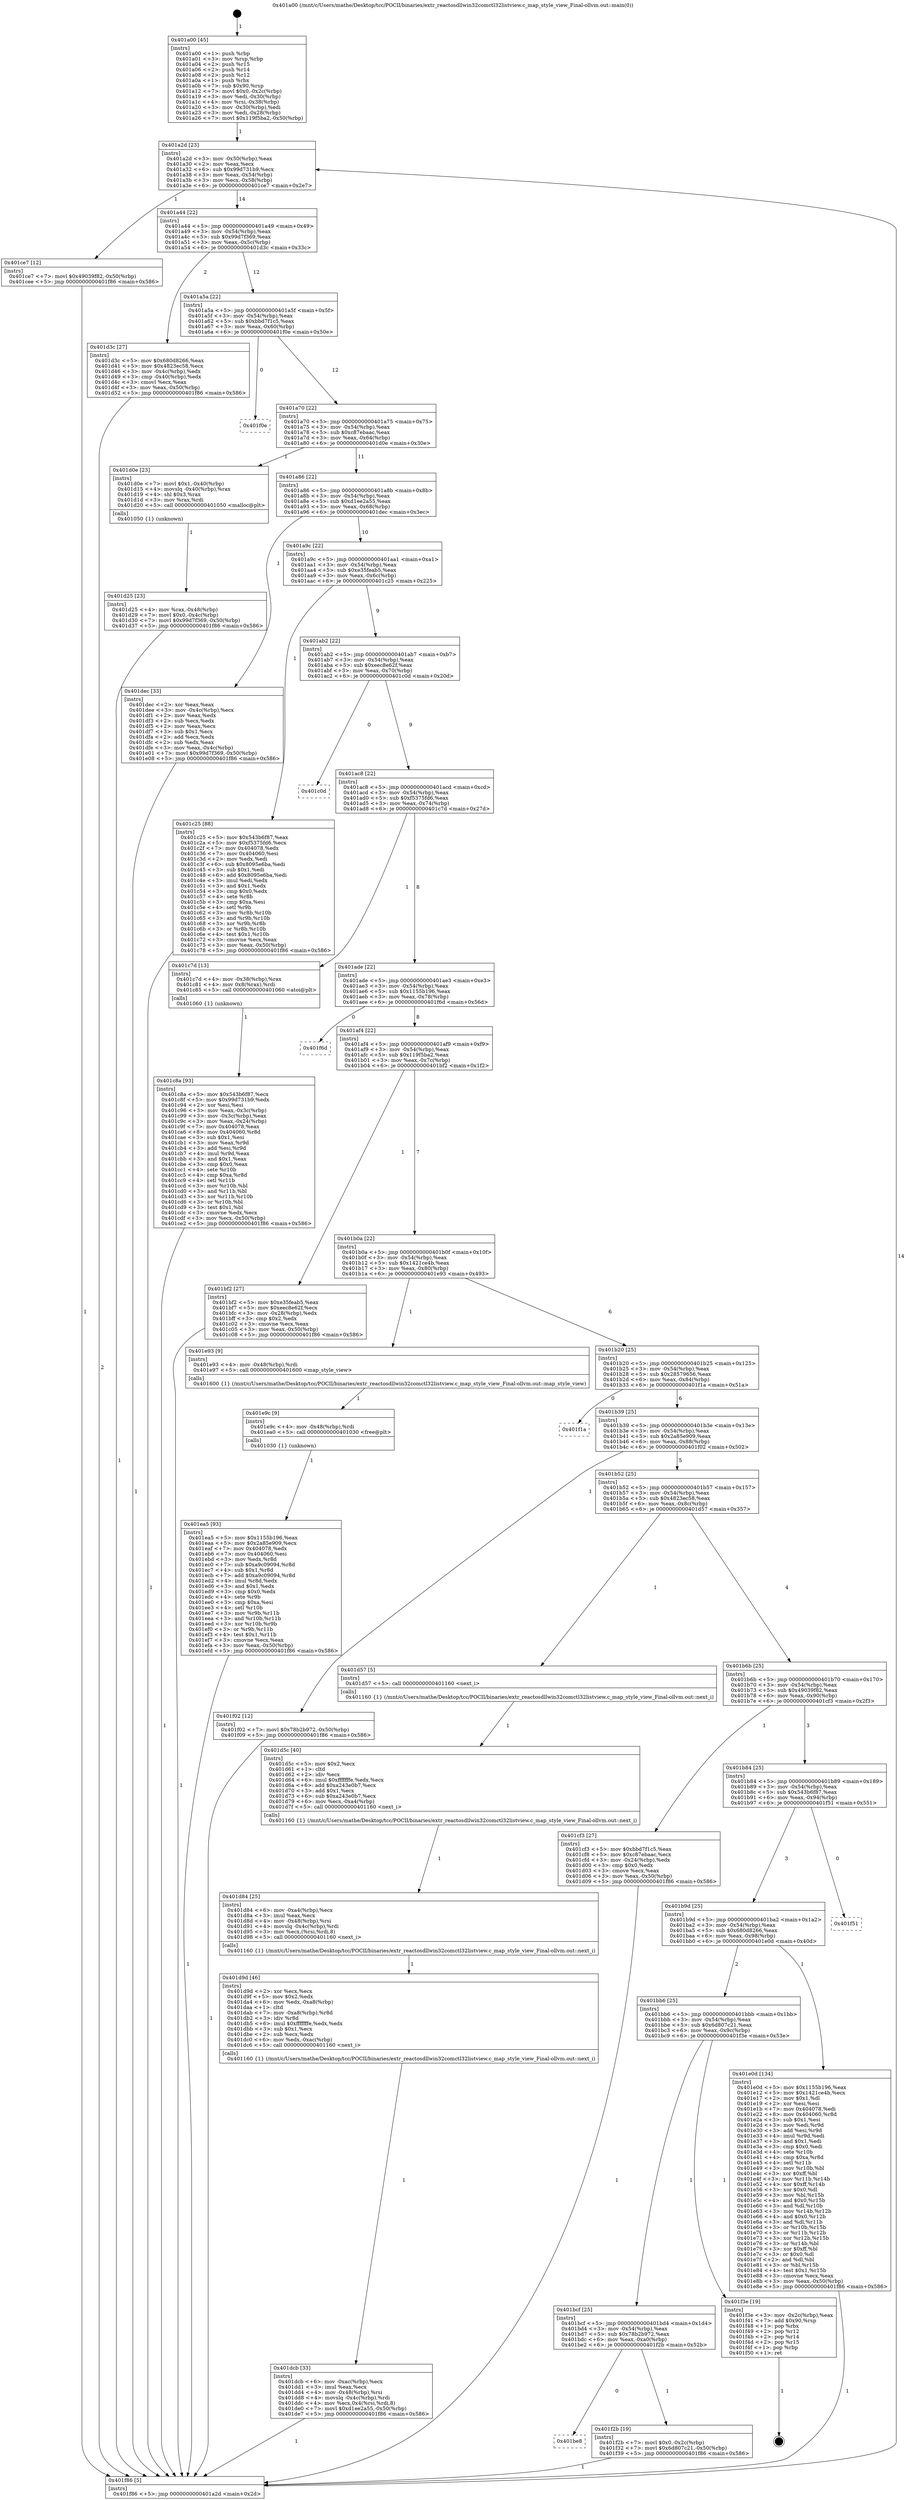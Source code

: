 digraph "0x401a00" {
  label = "0x401a00 (/mnt/c/Users/mathe/Desktop/tcc/POCII/binaries/extr_reactosdllwin32comctl32listview.c_map_style_view_Final-ollvm.out::main(0))"
  labelloc = "t"
  node[shape=record]

  Entry [label="",width=0.3,height=0.3,shape=circle,fillcolor=black,style=filled]
  "0x401a2d" [label="{
     0x401a2d [23]\l
     | [instrs]\l
     &nbsp;&nbsp;0x401a2d \<+3\>: mov -0x50(%rbp),%eax\l
     &nbsp;&nbsp;0x401a30 \<+2\>: mov %eax,%ecx\l
     &nbsp;&nbsp;0x401a32 \<+6\>: sub $0x99d731b9,%ecx\l
     &nbsp;&nbsp;0x401a38 \<+3\>: mov %eax,-0x54(%rbp)\l
     &nbsp;&nbsp;0x401a3b \<+3\>: mov %ecx,-0x58(%rbp)\l
     &nbsp;&nbsp;0x401a3e \<+6\>: je 0000000000401ce7 \<main+0x2e7\>\l
  }"]
  "0x401ce7" [label="{
     0x401ce7 [12]\l
     | [instrs]\l
     &nbsp;&nbsp;0x401ce7 \<+7\>: movl $0x49039f82,-0x50(%rbp)\l
     &nbsp;&nbsp;0x401cee \<+5\>: jmp 0000000000401f86 \<main+0x586\>\l
  }"]
  "0x401a44" [label="{
     0x401a44 [22]\l
     | [instrs]\l
     &nbsp;&nbsp;0x401a44 \<+5\>: jmp 0000000000401a49 \<main+0x49\>\l
     &nbsp;&nbsp;0x401a49 \<+3\>: mov -0x54(%rbp),%eax\l
     &nbsp;&nbsp;0x401a4c \<+5\>: sub $0x99d7f369,%eax\l
     &nbsp;&nbsp;0x401a51 \<+3\>: mov %eax,-0x5c(%rbp)\l
     &nbsp;&nbsp;0x401a54 \<+6\>: je 0000000000401d3c \<main+0x33c\>\l
  }"]
  Exit [label="",width=0.3,height=0.3,shape=circle,fillcolor=black,style=filled,peripheries=2]
  "0x401d3c" [label="{
     0x401d3c [27]\l
     | [instrs]\l
     &nbsp;&nbsp;0x401d3c \<+5\>: mov $0x680d8266,%eax\l
     &nbsp;&nbsp;0x401d41 \<+5\>: mov $0x4823ec58,%ecx\l
     &nbsp;&nbsp;0x401d46 \<+3\>: mov -0x4c(%rbp),%edx\l
     &nbsp;&nbsp;0x401d49 \<+3\>: cmp -0x40(%rbp),%edx\l
     &nbsp;&nbsp;0x401d4c \<+3\>: cmovl %ecx,%eax\l
     &nbsp;&nbsp;0x401d4f \<+3\>: mov %eax,-0x50(%rbp)\l
     &nbsp;&nbsp;0x401d52 \<+5\>: jmp 0000000000401f86 \<main+0x586\>\l
  }"]
  "0x401a5a" [label="{
     0x401a5a [22]\l
     | [instrs]\l
     &nbsp;&nbsp;0x401a5a \<+5\>: jmp 0000000000401a5f \<main+0x5f\>\l
     &nbsp;&nbsp;0x401a5f \<+3\>: mov -0x54(%rbp),%eax\l
     &nbsp;&nbsp;0x401a62 \<+5\>: sub $0xbbd7f1c5,%eax\l
     &nbsp;&nbsp;0x401a67 \<+3\>: mov %eax,-0x60(%rbp)\l
     &nbsp;&nbsp;0x401a6a \<+6\>: je 0000000000401f0e \<main+0x50e\>\l
  }"]
  "0x401be8" [label="{
     0x401be8\l
  }", style=dashed]
  "0x401f0e" [label="{
     0x401f0e\l
  }", style=dashed]
  "0x401a70" [label="{
     0x401a70 [22]\l
     | [instrs]\l
     &nbsp;&nbsp;0x401a70 \<+5\>: jmp 0000000000401a75 \<main+0x75\>\l
     &nbsp;&nbsp;0x401a75 \<+3\>: mov -0x54(%rbp),%eax\l
     &nbsp;&nbsp;0x401a78 \<+5\>: sub $0xc87ebaac,%eax\l
     &nbsp;&nbsp;0x401a7d \<+3\>: mov %eax,-0x64(%rbp)\l
     &nbsp;&nbsp;0x401a80 \<+6\>: je 0000000000401d0e \<main+0x30e\>\l
  }"]
  "0x401f2b" [label="{
     0x401f2b [19]\l
     | [instrs]\l
     &nbsp;&nbsp;0x401f2b \<+7\>: movl $0x0,-0x2c(%rbp)\l
     &nbsp;&nbsp;0x401f32 \<+7\>: movl $0x6d807c21,-0x50(%rbp)\l
     &nbsp;&nbsp;0x401f39 \<+5\>: jmp 0000000000401f86 \<main+0x586\>\l
  }"]
  "0x401d0e" [label="{
     0x401d0e [23]\l
     | [instrs]\l
     &nbsp;&nbsp;0x401d0e \<+7\>: movl $0x1,-0x40(%rbp)\l
     &nbsp;&nbsp;0x401d15 \<+4\>: movslq -0x40(%rbp),%rax\l
     &nbsp;&nbsp;0x401d19 \<+4\>: shl $0x3,%rax\l
     &nbsp;&nbsp;0x401d1d \<+3\>: mov %rax,%rdi\l
     &nbsp;&nbsp;0x401d20 \<+5\>: call 0000000000401050 \<malloc@plt\>\l
     | [calls]\l
     &nbsp;&nbsp;0x401050 \{1\} (unknown)\l
  }"]
  "0x401a86" [label="{
     0x401a86 [22]\l
     | [instrs]\l
     &nbsp;&nbsp;0x401a86 \<+5\>: jmp 0000000000401a8b \<main+0x8b\>\l
     &nbsp;&nbsp;0x401a8b \<+3\>: mov -0x54(%rbp),%eax\l
     &nbsp;&nbsp;0x401a8e \<+5\>: sub $0xd1ee2a55,%eax\l
     &nbsp;&nbsp;0x401a93 \<+3\>: mov %eax,-0x68(%rbp)\l
     &nbsp;&nbsp;0x401a96 \<+6\>: je 0000000000401dec \<main+0x3ec\>\l
  }"]
  "0x401bcf" [label="{
     0x401bcf [25]\l
     | [instrs]\l
     &nbsp;&nbsp;0x401bcf \<+5\>: jmp 0000000000401bd4 \<main+0x1d4\>\l
     &nbsp;&nbsp;0x401bd4 \<+3\>: mov -0x54(%rbp),%eax\l
     &nbsp;&nbsp;0x401bd7 \<+5\>: sub $0x78b2b972,%eax\l
     &nbsp;&nbsp;0x401bdc \<+6\>: mov %eax,-0xa0(%rbp)\l
     &nbsp;&nbsp;0x401be2 \<+6\>: je 0000000000401f2b \<main+0x52b\>\l
  }"]
  "0x401dec" [label="{
     0x401dec [33]\l
     | [instrs]\l
     &nbsp;&nbsp;0x401dec \<+2\>: xor %eax,%eax\l
     &nbsp;&nbsp;0x401dee \<+3\>: mov -0x4c(%rbp),%ecx\l
     &nbsp;&nbsp;0x401df1 \<+2\>: mov %eax,%edx\l
     &nbsp;&nbsp;0x401df3 \<+2\>: sub %ecx,%edx\l
     &nbsp;&nbsp;0x401df5 \<+2\>: mov %eax,%ecx\l
     &nbsp;&nbsp;0x401df7 \<+3\>: sub $0x1,%ecx\l
     &nbsp;&nbsp;0x401dfa \<+2\>: add %ecx,%edx\l
     &nbsp;&nbsp;0x401dfc \<+2\>: sub %edx,%eax\l
     &nbsp;&nbsp;0x401dfe \<+3\>: mov %eax,-0x4c(%rbp)\l
     &nbsp;&nbsp;0x401e01 \<+7\>: movl $0x99d7f369,-0x50(%rbp)\l
     &nbsp;&nbsp;0x401e08 \<+5\>: jmp 0000000000401f86 \<main+0x586\>\l
  }"]
  "0x401a9c" [label="{
     0x401a9c [22]\l
     | [instrs]\l
     &nbsp;&nbsp;0x401a9c \<+5\>: jmp 0000000000401aa1 \<main+0xa1\>\l
     &nbsp;&nbsp;0x401aa1 \<+3\>: mov -0x54(%rbp),%eax\l
     &nbsp;&nbsp;0x401aa4 \<+5\>: sub $0xe35feab5,%eax\l
     &nbsp;&nbsp;0x401aa9 \<+3\>: mov %eax,-0x6c(%rbp)\l
     &nbsp;&nbsp;0x401aac \<+6\>: je 0000000000401c25 \<main+0x225\>\l
  }"]
  "0x401f3e" [label="{
     0x401f3e [19]\l
     | [instrs]\l
     &nbsp;&nbsp;0x401f3e \<+3\>: mov -0x2c(%rbp),%eax\l
     &nbsp;&nbsp;0x401f41 \<+7\>: add $0x90,%rsp\l
     &nbsp;&nbsp;0x401f48 \<+1\>: pop %rbx\l
     &nbsp;&nbsp;0x401f49 \<+2\>: pop %r12\l
     &nbsp;&nbsp;0x401f4b \<+2\>: pop %r14\l
     &nbsp;&nbsp;0x401f4d \<+2\>: pop %r15\l
     &nbsp;&nbsp;0x401f4f \<+1\>: pop %rbp\l
     &nbsp;&nbsp;0x401f50 \<+1\>: ret\l
  }"]
  "0x401c25" [label="{
     0x401c25 [88]\l
     | [instrs]\l
     &nbsp;&nbsp;0x401c25 \<+5\>: mov $0x543b6f87,%eax\l
     &nbsp;&nbsp;0x401c2a \<+5\>: mov $0xf5375fd6,%ecx\l
     &nbsp;&nbsp;0x401c2f \<+7\>: mov 0x404078,%edx\l
     &nbsp;&nbsp;0x401c36 \<+7\>: mov 0x404060,%esi\l
     &nbsp;&nbsp;0x401c3d \<+2\>: mov %edx,%edi\l
     &nbsp;&nbsp;0x401c3f \<+6\>: sub $0x8095e6ba,%edi\l
     &nbsp;&nbsp;0x401c45 \<+3\>: sub $0x1,%edi\l
     &nbsp;&nbsp;0x401c48 \<+6\>: add $0x8095e6ba,%edi\l
     &nbsp;&nbsp;0x401c4e \<+3\>: imul %edi,%edx\l
     &nbsp;&nbsp;0x401c51 \<+3\>: and $0x1,%edx\l
     &nbsp;&nbsp;0x401c54 \<+3\>: cmp $0x0,%edx\l
     &nbsp;&nbsp;0x401c57 \<+4\>: sete %r8b\l
     &nbsp;&nbsp;0x401c5b \<+3\>: cmp $0xa,%esi\l
     &nbsp;&nbsp;0x401c5e \<+4\>: setl %r9b\l
     &nbsp;&nbsp;0x401c62 \<+3\>: mov %r8b,%r10b\l
     &nbsp;&nbsp;0x401c65 \<+3\>: and %r9b,%r10b\l
     &nbsp;&nbsp;0x401c68 \<+3\>: xor %r9b,%r8b\l
     &nbsp;&nbsp;0x401c6b \<+3\>: or %r8b,%r10b\l
     &nbsp;&nbsp;0x401c6e \<+4\>: test $0x1,%r10b\l
     &nbsp;&nbsp;0x401c72 \<+3\>: cmovne %ecx,%eax\l
     &nbsp;&nbsp;0x401c75 \<+3\>: mov %eax,-0x50(%rbp)\l
     &nbsp;&nbsp;0x401c78 \<+5\>: jmp 0000000000401f86 \<main+0x586\>\l
  }"]
  "0x401ab2" [label="{
     0x401ab2 [22]\l
     | [instrs]\l
     &nbsp;&nbsp;0x401ab2 \<+5\>: jmp 0000000000401ab7 \<main+0xb7\>\l
     &nbsp;&nbsp;0x401ab7 \<+3\>: mov -0x54(%rbp),%eax\l
     &nbsp;&nbsp;0x401aba \<+5\>: sub $0xeec8e62f,%eax\l
     &nbsp;&nbsp;0x401abf \<+3\>: mov %eax,-0x70(%rbp)\l
     &nbsp;&nbsp;0x401ac2 \<+6\>: je 0000000000401c0d \<main+0x20d\>\l
  }"]
  "0x401ea5" [label="{
     0x401ea5 [93]\l
     | [instrs]\l
     &nbsp;&nbsp;0x401ea5 \<+5\>: mov $0x1155b196,%eax\l
     &nbsp;&nbsp;0x401eaa \<+5\>: mov $0x2a85e909,%ecx\l
     &nbsp;&nbsp;0x401eaf \<+7\>: mov 0x404078,%edx\l
     &nbsp;&nbsp;0x401eb6 \<+7\>: mov 0x404060,%esi\l
     &nbsp;&nbsp;0x401ebd \<+3\>: mov %edx,%r8d\l
     &nbsp;&nbsp;0x401ec0 \<+7\>: sub $0xa9c09094,%r8d\l
     &nbsp;&nbsp;0x401ec7 \<+4\>: sub $0x1,%r8d\l
     &nbsp;&nbsp;0x401ecb \<+7\>: add $0xa9c09094,%r8d\l
     &nbsp;&nbsp;0x401ed2 \<+4\>: imul %r8d,%edx\l
     &nbsp;&nbsp;0x401ed6 \<+3\>: and $0x1,%edx\l
     &nbsp;&nbsp;0x401ed9 \<+3\>: cmp $0x0,%edx\l
     &nbsp;&nbsp;0x401edc \<+4\>: sete %r9b\l
     &nbsp;&nbsp;0x401ee0 \<+3\>: cmp $0xa,%esi\l
     &nbsp;&nbsp;0x401ee3 \<+4\>: setl %r10b\l
     &nbsp;&nbsp;0x401ee7 \<+3\>: mov %r9b,%r11b\l
     &nbsp;&nbsp;0x401eea \<+3\>: and %r10b,%r11b\l
     &nbsp;&nbsp;0x401eed \<+3\>: xor %r10b,%r9b\l
     &nbsp;&nbsp;0x401ef0 \<+3\>: or %r9b,%r11b\l
     &nbsp;&nbsp;0x401ef3 \<+4\>: test $0x1,%r11b\l
     &nbsp;&nbsp;0x401ef7 \<+3\>: cmovne %ecx,%eax\l
     &nbsp;&nbsp;0x401efa \<+3\>: mov %eax,-0x50(%rbp)\l
     &nbsp;&nbsp;0x401efd \<+5\>: jmp 0000000000401f86 \<main+0x586\>\l
  }"]
  "0x401c0d" [label="{
     0x401c0d\l
  }", style=dashed]
  "0x401ac8" [label="{
     0x401ac8 [22]\l
     | [instrs]\l
     &nbsp;&nbsp;0x401ac8 \<+5\>: jmp 0000000000401acd \<main+0xcd\>\l
     &nbsp;&nbsp;0x401acd \<+3\>: mov -0x54(%rbp),%eax\l
     &nbsp;&nbsp;0x401ad0 \<+5\>: sub $0xf5375fd6,%eax\l
     &nbsp;&nbsp;0x401ad5 \<+3\>: mov %eax,-0x74(%rbp)\l
     &nbsp;&nbsp;0x401ad8 \<+6\>: je 0000000000401c7d \<main+0x27d\>\l
  }"]
  "0x401e9c" [label="{
     0x401e9c [9]\l
     | [instrs]\l
     &nbsp;&nbsp;0x401e9c \<+4\>: mov -0x48(%rbp),%rdi\l
     &nbsp;&nbsp;0x401ea0 \<+5\>: call 0000000000401030 \<free@plt\>\l
     | [calls]\l
     &nbsp;&nbsp;0x401030 \{1\} (unknown)\l
  }"]
  "0x401c7d" [label="{
     0x401c7d [13]\l
     | [instrs]\l
     &nbsp;&nbsp;0x401c7d \<+4\>: mov -0x38(%rbp),%rax\l
     &nbsp;&nbsp;0x401c81 \<+4\>: mov 0x8(%rax),%rdi\l
     &nbsp;&nbsp;0x401c85 \<+5\>: call 0000000000401060 \<atoi@plt\>\l
     | [calls]\l
     &nbsp;&nbsp;0x401060 \{1\} (unknown)\l
  }"]
  "0x401ade" [label="{
     0x401ade [22]\l
     | [instrs]\l
     &nbsp;&nbsp;0x401ade \<+5\>: jmp 0000000000401ae3 \<main+0xe3\>\l
     &nbsp;&nbsp;0x401ae3 \<+3\>: mov -0x54(%rbp),%eax\l
     &nbsp;&nbsp;0x401ae6 \<+5\>: sub $0x1155b196,%eax\l
     &nbsp;&nbsp;0x401aeb \<+3\>: mov %eax,-0x78(%rbp)\l
     &nbsp;&nbsp;0x401aee \<+6\>: je 0000000000401f6d \<main+0x56d\>\l
  }"]
  "0x401bb6" [label="{
     0x401bb6 [25]\l
     | [instrs]\l
     &nbsp;&nbsp;0x401bb6 \<+5\>: jmp 0000000000401bbb \<main+0x1bb\>\l
     &nbsp;&nbsp;0x401bbb \<+3\>: mov -0x54(%rbp),%eax\l
     &nbsp;&nbsp;0x401bbe \<+5\>: sub $0x6d807c21,%eax\l
     &nbsp;&nbsp;0x401bc3 \<+6\>: mov %eax,-0x9c(%rbp)\l
     &nbsp;&nbsp;0x401bc9 \<+6\>: je 0000000000401f3e \<main+0x53e\>\l
  }"]
  "0x401f6d" [label="{
     0x401f6d\l
  }", style=dashed]
  "0x401af4" [label="{
     0x401af4 [22]\l
     | [instrs]\l
     &nbsp;&nbsp;0x401af4 \<+5\>: jmp 0000000000401af9 \<main+0xf9\>\l
     &nbsp;&nbsp;0x401af9 \<+3\>: mov -0x54(%rbp),%eax\l
     &nbsp;&nbsp;0x401afc \<+5\>: sub $0x119f5ba2,%eax\l
     &nbsp;&nbsp;0x401b01 \<+3\>: mov %eax,-0x7c(%rbp)\l
     &nbsp;&nbsp;0x401b04 \<+6\>: je 0000000000401bf2 \<main+0x1f2\>\l
  }"]
  "0x401e0d" [label="{
     0x401e0d [134]\l
     | [instrs]\l
     &nbsp;&nbsp;0x401e0d \<+5\>: mov $0x1155b196,%eax\l
     &nbsp;&nbsp;0x401e12 \<+5\>: mov $0x1421ce4b,%ecx\l
     &nbsp;&nbsp;0x401e17 \<+2\>: mov $0x1,%dl\l
     &nbsp;&nbsp;0x401e19 \<+2\>: xor %esi,%esi\l
     &nbsp;&nbsp;0x401e1b \<+7\>: mov 0x404078,%edi\l
     &nbsp;&nbsp;0x401e22 \<+8\>: mov 0x404060,%r8d\l
     &nbsp;&nbsp;0x401e2a \<+3\>: sub $0x1,%esi\l
     &nbsp;&nbsp;0x401e2d \<+3\>: mov %edi,%r9d\l
     &nbsp;&nbsp;0x401e30 \<+3\>: add %esi,%r9d\l
     &nbsp;&nbsp;0x401e33 \<+4\>: imul %r9d,%edi\l
     &nbsp;&nbsp;0x401e37 \<+3\>: and $0x1,%edi\l
     &nbsp;&nbsp;0x401e3a \<+3\>: cmp $0x0,%edi\l
     &nbsp;&nbsp;0x401e3d \<+4\>: sete %r10b\l
     &nbsp;&nbsp;0x401e41 \<+4\>: cmp $0xa,%r8d\l
     &nbsp;&nbsp;0x401e45 \<+4\>: setl %r11b\l
     &nbsp;&nbsp;0x401e49 \<+3\>: mov %r10b,%bl\l
     &nbsp;&nbsp;0x401e4c \<+3\>: xor $0xff,%bl\l
     &nbsp;&nbsp;0x401e4f \<+3\>: mov %r11b,%r14b\l
     &nbsp;&nbsp;0x401e52 \<+4\>: xor $0xff,%r14b\l
     &nbsp;&nbsp;0x401e56 \<+3\>: xor $0x0,%dl\l
     &nbsp;&nbsp;0x401e59 \<+3\>: mov %bl,%r15b\l
     &nbsp;&nbsp;0x401e5c \<+4\>: and $0x0,%r15b\l
     &nbsp;&nbsp;0x401e60 \<+3\>: and %dl,%r10b\l
     &nbsp;&nbsp;0x401e63 \<+3\>: mov %r14b,%r12b\l
     &nbsp;&nbsp;0x401e66 \<+4\>: and $0x0,%r12b\l
     &nbsp;&nbsp;0x401e6a \<+3\>: and %dl,%r11b\l
     &nbsp;&nbsp;0x401e6d \<+3\>: or %r10b,%r15b\l
     &nbsp;&nbsp;0x401e70 \<+3\>: or %r11b,%r12b\l
     &nbsp;&nbsp;0x401e73 \<+3\>: xor %r12b,%r15b\l
     &nbsp;&nbsp;0x401e76 \<+3\>: or %r14b,%bl\l
     &nbsp;&nbsp;0x401e79 \<+3\>: xor $0xff,%bl\l
     &nbsp;&nbsp;0x401e7c \<+3\>: or $0x0,%dl\l
     &nbsp;&nbsp;0x401e7f \<+2\>: and %dl,%bl\l
     &nbsp;&nbsp;0x401e81 \<+3\>: or %bl,%r15b\l
     &nbsp;&nbsp;0x401e84 \<+4\>: test $0x1,%r15b\l
     &nbsp;&nbsp;0x401e88 \<+3\>: cmovne %ecx,%eax\l
     &nbsp;&nbsp;0x401e8b \<+3\>: mov %eax,-0x50(%rbp)\l
     &nbsp;&nbsp;0x401e8e \<+5\>: jmp 0000000000401f86 \<main+0x586\>\l
  }"]
  "0x401bf2" [label="{
     0x401bf2 [27]\l
     | [instrs]\l
     &nbsp;&nbsp;0x401bf2 \<+5\>: mov $0xe35feab5,%eax\l
     &nbsp;&nbsp;0x401bf7 \<+5\>: mov $0xeec8e62f,%ecx\l
     &nbsp;&nbsp;0x401bfc \<+3\>: mov -0x28(%rbp),%edx\l
     &nbsp;&nbsp;0x401bff \<+3\>: cmp $0x2,%edx\l
     &nbsp;&nbsp;0x401c02 \<+3\>: cmovne %ecx,%eax\l
     &nbsp;&nbsp;0x401c05 \<+3\>: mov %eax,-0x50(%rbp)\l
     &nbsp;&nbsp;0x401c08 \<+5\>: jmp 0000000000401f86 \<main+0x586\>\l
  }"]
  "0x401b0a" [label="{
     0x401b0a [22]\l
     | [instrs]\l
     &nbsp;&nbsp;0x401b0a \<+5\>: jmp 0000000000401b0f \<main+0x10f\>\l
     &nbsp;&nbsp;0x401b0f \<+3\>: mov -0x54(%rbp),%eax\l
     &nbsp;&nbsp;0x401b12 \<+5\>: sub $0x1421ce4b,%eax\l
     &nbsp;&nbsp;0x401b17 \<+3\>: mov %eax,-0x80(%rbp)\l
     &nbsp;&nbsp;0x401b1a \<+6\>: je 0000000000401e93 \<main+0x493\>\l
  }"]
  "0x401f86" [label="{
     0x401f86 [5]\l
     | [instrs]\l
     &nbsp;&nbsp;0x401f86 \<+5\>: jmp 0000000000401a2d \<main+0x2d\>\l
  }"]
  "0x401a00" [label="{
     0x401a00 [45]\l
     | [instrs]\l
     &nbsp;&nbsp;0x401a00 \<+1\>: push %rbp\l
     &nbsp;&nbsp;0x401a01 \<+3\>: mov %rsp,%rbp\l
     &nbsp;&nbsp;0x401a04 \<+2\>: push %r15\l
     &nbsp;&nbsp;0x401a06 \<+2\>: push %r14\l
     &nbsp;&nbsp;0x401a08 \<+2\>: push %r12\l
     &nbsp;&nbsp;0x401a0a \<+1\>: push %rbx\l
     &nbsp;&nbsp;0x401a0b \<+7\>: sub $0x90,%rsp\l
     &nbsp;&nbsp;0x401a12 \<+7\>: movl $0x0,-0x2c(%rbp)\l
     &nbsp;&nbsp;0x401a19 \<+3\>: mov %edi,-0x30(%rbp)\l
     &nbsp;&nbsp;0x401a1c \<+4\>: mov %rsi,-0x38(%rbp)\l
     &nbsp;&nbsp;0x401a20 \<+3\>: mov -0x30(%rbp),%edi\l
     &nbsp;&nbsp;0x401a23 \<+3\>: mov %edi,-0x28(%rbp)\l
     &nbsp;&nbsp;0x401a26 \<+7\>: movl $0x119f5ba2,-0x50(%rbp)\l
  }"]
  "0x401c8a" [label="{
     0x401c8a [93]\l
     | [instrs]\l
     &nbsp;&nbsp;0x401c8a \<+5\>: mov $0x543b6f87,%ecx\l
     &nbsp;&nbsp;0x401c8f \<+5\>: mov $0x99d731b9,%edx\l
     &nbsp;&nbsp;0x401c94 \<+2\>: xor %esi,%esi\l
     &nbsp;&nbsp;0x401c96 \<+3\>: mov %eax,-0x3c(%rbp)\l
     &nbsp;&nbsp;0x401c99 \<+3\>: mov -0x3c(%rbp),%eax\l
     &nbsp;&nbsp;0x401c9c \<+3\>: mov %eax,-0x24(%rbp)\l
     &nbsp;&nbsp;0x401c9f \<+7\>: mov 0x404078,%eax\l
     &nbsp;&nbsp;0x401ca6 \<+8\>: mov 0x404060,%r8d\l
     &nbsp;&nbsp;0x401cae \<+3\>: sub $0x1,%esi\l
     &nbsp;&nbsp;0x401cb1 \<+3\>: mov %eax,%r9d\l
     &nbsp;&nbsp;0x401cb4 \<+3\>: add %esi,%r9d\l
     &nbsp;&nbsp;0x401cb7 \<+4\>: imul %r9d,%eax\l
     &nbsp;&nbsp;0x401cbb \<+3\>: and $0x1,%eax\l
     &nbsp;&nbsp;0x401cbe \<+3\>: cmp $0x0,%eax\l
     &nbsp;&nbsp;0x401cc1 \<+4\>: sete %r10b\l
     &nbsp;&nbsp;0x401cc5 \<+4\>: cmp $0xa,%r8d\l
     &nbsp;&nbsp;0x401cc9 \<+4\>: setl %r11b\l
     &nbsp;&nbsp;0x401ccd \<+3\>: mov %r10b,%bl\l
     &nbsp;&nbsp;0x401cd0 \<+3\>: and %r11b,%bl\l
     &nbsp;&nbsp;0x401cd3 \<+3\>: xor %r11b,%r10b\l
     &nbsp;&nbsp;0x401cd6 \<+3\>: or %r10b,%bl\l
     &nbsp;&nbsp;0x401cd9 \<+3\>: test $0x1,%bl\l
     &nbsp;&nbsp;0x401cdc \<+3\>: cmovne %edx,%ecx\l
     &nbsp;&nbsp;0x401cdf \<+3\>: mov %ecx,-0x50(%rbp)\l
     &nbsp;&nbsp;0x401ce2 \<+5\>: jmp 0000000000401f86 \<main+0x586\>\l
  }"]
  "0x401b9d" [label="{
     0x401b9d [25]\l
     | [instrs]\l
     &nbsp;&nbsp;0x401b9d \<+5\>: jmp 0000000000401ba2 \<main+0x1a2\>\l
     &nbsp;&nbsp;0x401ba2 \<+3\>: mov -0x54(%rbp),%eax\l
     &nbsp;&nbsp;0x401ba5 \<+5\>: sub $0x680d8266,%eax\l
     &nbsp;&nbsp;0x401baa \<+6\>: mov %eax,-0x98(%rbp)\l
     &nbsp;&nbsp;0x401bb0 \<+6\>: je 0000000000401e0d \<main+0x40d\>\l
  }"]
  "0x401e93" [label="{
     0x401e93 [9]\l
     | [instrs]\l
     &nbsp;&nbsp;0x401e93 \<+4\>: mov -0x48(%rbp),%rdi\l
     &nbsp;&nbsp;0x401e97 \<+5\>: call 0000000000401600 \<map_style_view\>\l
     | [calls]\l
     &nbsp;&nbsp;0x401600 \{1\} (/mnt/c/Users/mathe/Desktop/tcc/POCII/binaries/extr_reactosdllwin32comctl32listview.c_map_style_view_Final-ollvm.out::map_style_view)\l
  }"]
  "0x401b20" [label="{
     0x401b20 [25]\l
     | [instrs]\l
     &nbsp;&nbsp;0x401b20 \<+5\>: jmp 0000000000401b25 \<main+0x125\>\l
     &nbsp;&nbsp;0x401b25 \<+3\>: mov -0x54(%rbp),%eax\l
     &nbsp;&nbsp;0x401b28 \<+5\>: sub $0x28579656,%eax\l
     &nbsp;&nbsp;0x401b2d \<+6\>: mov %eax,-0x84(%rbp)\l
     &nbsp;&nbsp;0x401b33 \<+6\>: je 0000000000401f1a \<main+0x51a\>\l
  }"]
  "0x401f51" [label="{
     0x401f51\l
  }", style=dashed]
  "0x401f1a" [label="{
     0x401f1a\l
  }", style=dashed]
  "0x401b39" [label="{
     0x401b39 [25]\l
     | [instrs]\l
     &nbsp;&nbsp;0x401b39 \<+5\>: jmp 0000000000401b3e \<main+0x13e\>\l
     &nbsp;&nbsp;0x401b3e \<+3\>: mov -0x54(%rbp),%eax\l
     &nbsp;&nbsp;0x401b41 \<+5\>: sub $0x2a85e909,%eax\l
     &nbsp;&nbsp;0x401b46 \<+6\>: mov %eax,-0x88(%rbp)\l
     &nbsp;&nbsp;0x401b4c \<+6\>: je 0000000000401f02 \<main+0x502\>\l
  }"]
  "0x401dcb" [label="{
     0x401dcb [33]\l
     | [instrs]\l
     &nbsp;&nbsp;0x401dcb \<+6\>: mov -0xac(%rbp),%ecx\l
     &nbsp;&nbsp;0x401dd1 \<+3\>: imul %eax,%ecx\l
     &nbsp;&nbsp;0x401dd4 \<+4\>: mov -0x48(%rbp),%rsi\l
     &nbsp;&nbsp;0x401dd8 \<+4\>: movslq -0x4c(%rbp),%rdi\l
     &nbsp;&nbsp;0x401ddc \<+4\>: mov %ecx,0x4(%rsi,%rdi,8)\l
     &nbsp;&nbsp;0x401de0 \<+7\>: movl $0xd1ee2a55,-0x50(%rbp)\l
     &nbsp;&nbsp;0x401de7 \<+5\>: jmp 0000000000401f86 \<main+0x586\>\l
  }"]
  "0x401f02" [label="{
     0x401f02 [12]\l
     | [instrs]\l
     &nbsp;&nbsp;0x401f02 \<+7\>: movl $0x78b2b972,-0x50(%rbp)\l
     &nbsp;&nbsp;0x401f09 \<+5\>: jmp 0000000000401f86 \<main+0x586\>\l
  }"]
  "0x401b52" [label="{
     0x401b52 [25]\l
     | [instrs]\l
     &nbsp;&nbsp;0x401b52 \<+5\>: jmp 0000000000401b57 \<main+0x157\>\l
     &nbsp;&nbsp;0x401b57 \<+3\>: mov -0x54(%rbp),%eax\l
     &nbsp;&nbsp;0x401b5a \<+5\>: sub $0x4823ec58,%eax\l
     &nbsp;&nbsp;0x401b5f \<+6\>: mov %eax,-0x8c(%rbp)\l
     &nbsp;&nbsp;0x401b65 \<+6\>: je 0000000000401d57 \<main+0x357\>\l
  }"]
  "0x401d9d" [label="{
     0x401d9d [46]\l
     | [instrs]\l
     &nbsp;&nbsp;0x401d9d \<+2\>: xor %ecx,%ecx\l
     &nbsp;&nbsp;0x401d9f \<+5\>: mov $0x2,%edx\l
     &nbsp;&nbsp;0x401da4 \<+6\>: mov %edx,-0xa8(%rbp)\l
     &nbsp;&nbsp;0x401daa \<+1\>: cltd\l
     &nbsp;&nbsp;0x401dab \<+7\>: mov -0xa8(%rbp),%r8d\l
     &nbsp;&nbsp;0x401db2 \<+3\>: idiv %r8d\l
     &nbsp;&nbsp;0x401db5 \<+6\>: imul $0xfffffffe,%edx,%edx\l
     &nbsp;&nbsp;0x401dbb \<+3\>: sub $0x1,%ecx\l
     &nbsp;&nbsp;0x401dbe \<+2\>: sub %ecx,%edx\l
     &nbsp;&nbsp;0x401dc0 \<+6\>: mov %edx,-0xac(%rbp)\l
     &nbsp;&nbsp;0x401dc6 \<+5\>: call 0000000000401160 \<next_i\>\l
     | [calls]\l
     &nbsp;&nbsp;0x401160 \{1\} (/mnt/c/Users/mathe/Desktop/tcc/POCII/binaries/extr_reactosdllwin32comctl32listview.c_map_style_view_Final-ollvm.out::next_i)\l
  }"]
  "0x401d57" [label="{
     0x401d57 [5]\l
     | [instrs]\l
     &nbsp;&nbsp;0x401d57 \<+5\>: call 0000000000401160 \<next_i\>\l
     | [calls]\l
     &nbsp;&nbsp;0x401160 \{1\} (/mnt/c/Users/mathe/Desktop/tcc/POCII/binaries/extr_reactosdllwin32comctl32listview.c_map_style_view_Final-ollvm.out::next_i)\l
  }"]
  "0x401b6b" [label="{
     0x401b6b [25]\l
     | [instrs]\l
     &nbsp;&nbsp;0x401b6b \<+5\>: jmp 0000000000401b70 \<main+0x170\>\l
     &nbsp;&nbsp;0x401b70 \<+3\>: mov -0x54(%rbp),%eax\l
     &nbsp;&nbsp;0x401b73 \<+5\>: sub $0x49039f82,%eax\l
     &nbsp;&nbsp;0x401b78 \<+6\>: mov %eax,-0x90(%rbp)\l
     &nbsp;&nbsp;0x401b7e \<+6\>: je 0000000000401cf3 \<main+0x2f3\>\l
  }"]
  "0x401d84" [label="{
     0x401d84 [25]\l
     | [instrs]\l
     &nbsp;&nbsp;0x401d84 \<+6\>: mov -0xa4(%rbp),%ecx\l
     &nbsp;&nbsp;0x401d8a \<+3\>: imul %eax,%ecx\l
     &nbsp;&nbsp;0x401d8d \<+4\>: mov -0x48(%rbp),%rsi\l
     &nbsp;&nbsp;0x401d91 \<+4\>: movslq -0x4c(%rbp),%rdi\l
     &nbsp;&nbsp;0x401d95 \<+3\>: mov %ecx,(%rsi,%rdi,8)\l
     &nbsp;&nbsp;0x401d98 \<+5\>: call 0000000000401160 \<next_i\>\l
     | [calls]\l
     &nbsp;&nbsp;0x401160 \{1\} (/mnt/c/Users/mathe/Desktop/tcc/POCII/binaries/extr_reactosdllwin32comctl32listview.c_map_style_view_Final-ollvm.out::next_i)\l
  }"]
  "0x401cf3" [label="{
     0x401cf3 [27]\l
     | [instrs]\l
     &nbsp;&nbsp;0x401cf3 \<+5\>: mov $0xbbd7f1c5,%eax\l
     &nbsp;&nbsp;0x401cf8 \<+5\>: mov $0xc87ebaac,%ecx\l
     &nbsp;&nbsp;0x401cfd \<+3\>: mov -0x24(%rbp),%edx\l
     &nbsp;&nbsp;0x401d00 \<+3\>: cmp $0x0,%edx\l
     &nbsp;&nbsp;0x401d03 \<+3\>: cmove %ecx,%eax\l
     &nbsp;&nbsp;0x401d06 \<+3\>: mov %eax,-0x50(%rbp)\l
     &nbsp;&nbsp;0x401d09 \<+5\>: jmp 0000000000401f86 \<main+0x586\>\l
  }"]
  "0x401b84" [label="{
     0x401b84 [25]\l
     | [instrs]\l
     &nbsp;&nbsp;0x401b84 \<+5\>: jmp 0000000000401b89 \<main+0x189\>\l
     &nbsp;&nbsp;0x401b89 \<+3\>: mov -0x54(%rbp),%eax\l
     &nbsp;&nbsp;0x401b8c \<+5\>: sub $0x543b6f87,%eax\l
     &nbsp;&nbsp;0x401b91 \<+6\>: mov %eax,-0x94(%rbp)\l
     &nbsp;&nbsp;0x401b97 \<+6\>: je 0000000000401f51 \<main+0x551\>\l
  }"]
  "0x401d25" [label="{
     0x401d25 [23]\l
     | [instrs]\l
     &nbsp;&nbsp;0x401d25 \<+4\>: mov %rax,-0x48(%rbp)\l
     &nbsp;&nbsp;0x401d29 \<+7\>: movl $0x0,-0x4c(%rbp)\l
     &nbsp;&nbsp;0x401d30 \<+7\>: movl $0x99d7f369,-0x50(%rbp)\l
     &nbsp;&nbsp;0x401d37 \<+5\>: jmp 0000000000401f86 \<main+0x586\>\l
  }"]
  "0x401d5c" [label="{
     0x401d5c [40]\l
     | [instrs]\l
     &nbsp;&nbsp;0x401d5c \<+5\>: mov $0x2,%ecx\l
     &nbsp;&nbsp;0x401d61 \<+1\>: cltd\l
     &nbsp;&nbsp;0x401d62 \<+2\>: idiv %ecx\l
     &nbsp;&nbsp;0x401d64 \<+6\>: imul $0xfffffffe,%edx,%ecx\l
     &nbsp;&nbsp;0x401d6a \<+6\>: add $0xa243e0b7,%ecx\l
     &nbsp;&nbsp;0x401d70 \<+3\>: add $0x1,%ecx\l
     &nbsp;&nbsp;0x401d73 \<+6\>: sub $0xa243e0b7,%ecx\l
     &nbsp;&nbsp;0x401d79 \<+6\>: mov %ecx,-0xa4(%rbp)\l
     &nbsp;&nbsp;0x401d7f \<+5\>: call 0000000000401160 \<next_i\>\l
     | [calls]\l
     &nbsp;&nbsp;0x401160 \{1\} (/mnt/c/Users/mathe/Desktop/tcc/POCII/binaries/extr_reactosdllwin32comctl32listview.c_map_style_view_Final-ollvm.out::next_i)\l
  }"]
  Entry -> "0x401a00" [label=" 1"]
  "0x401a2d" -> "0x401ce7" [label=" 1"]
  "0x401a2d" -> "0x401a44" [label=" 14"]
  "0x401f3e" -> Exit [label=" 1"]
  "0x401a44" -> "0x401d3c" [label=" 2"]
  "0x401a44" -> "0x401a5a" [label=" 12"]
  "0x401f2b" -> "0x401f86" [label=" 1"]
  "0x401a5a" -> "0x401f0e" [label=" 0"]
  "0x401a5a" -> "0x401a70" [label=" 12"]
  "0x401bcf" -> "0x401be8" [label=" 0"]
  "0x401a70" -> "0x401d0e" [label=" 1"]
  "0x401a70" -> "0x401a86" [label=" 11"]
  "0x401bcf" -> "0x401f2b" [label=" 1"]
  "0x401a86" -> "0x401dec" [label=" 1"]
  "0x401a86" -> "0x401a9c" [label=" 10"]
  "0x401bb6" -> "0x401bcf" [label=" 1"]
  "0x401a9c" -> "0x401c25" [label=" 1"]
  "0x401a9c" -> "0x401ab2" [label=" 9"]
  "0x401bb6" -> "0x401f3e" [label=" 1"]
  "0x401ab2" -> "0x401c0d" [label=" 0"]
  "0x401ab2" -> "0x401ac8" [label=" 9"]
  "0x401f02" -> "0x401f86" [label=" 1"]
  "0x401ac8" -> "0x401c7d" [label=" 1"]
  "0x401ac8" -> "0x401ade" [label=" 8"]
  "0x401ea5" -> "0x401f86" [label=" 1"]
  "0x401ade" -> "0x401f6d" [label=" 0"]
  "0x401ade" -> "0x401af4" [label=" 8"]
  "0x401e9c" -> "0x401ea5" [label=" 1"]
  "0x401af4" -> "0x401bf2" [label=" 1"]
  "0x401af4" -> "0x401b0a" [label=" 7"]
  "0x401bf2" -> "0x401f86" [label=" 1"]
  "0x401a00" -> "0x401a2d" [label=" 1"]
  "0x401f86" -> "0x401a2d" [label=" 14"]
  "0x401c25" -> "0x401f86" [label=" 1"]
  "0x401c7d" -> "0x401c8a" [label=" 1"]
  "0x401c8a" -> "0x401f86" [label=" 1"]
  "0x401ce7" -> "0x401f86" [label=" 1"]
  "0x401e93" -> "0x401e9c" [label=" 1"]
  "0x401b0a" -> "0x401e93" [label=" 1"]
  "0x401b0a" -> "0x401b20" [label=" 6"]
  "0x401b9d" -> "0x401bb6" [label=" 2"]
  "0x401b20" -> "0x401f1a" [label=" 0"]
  "0x401b20" -> "0x401b39" [label=" 6"]
  "0x401b9d" -> "0x401e0d" [label=" 1"]
  "0x401b39" -> "0x401f02" [label=" 1"]
  "0x401b39" -> "0x401b52" [label=" 5"]
  "0x401b84" -> "0x401b9d" [label=" 3"]
  "0x401b52" -> "0x401d57" [label=" 1"]
  "0x401b52" -> "0x401b6b" [label=" 4"]
  "0x401b84" -> "0x401f51" [label=" 0"]
  "0x401b6b" -> "0x401cf3" [label=" 1"]
  "0x401b6b" -> "0x401b84" [label=" 3"]
  "0x401cf3" -> "0x401f86" [label=" 1"]
  "0x401d0e" -> "0x401d25" [label=" 1"]
  "0x401d25" -> "0x401f86" [label=" 1"]
  "0x401d3c" -> "0x401f86" [label=" 2"]
  "0x401d57" -> "0x401d5c" [label=" 1"]
  "0x401d5c" -> "0x401d84" [label=" 1"]
  "0x401d84" -> "0x401d9d" [label=" 1"]
  "0x401d9d" -> "0x401dcb" [label=" 1"]
  "0x401dcb" -> "0x401f86" [label=" 1"]
  "0x401dec" -> "0x401f86" [label=" 1"]
  "0x401e0d" -> "0x401f86" [label=" 1"]
}
